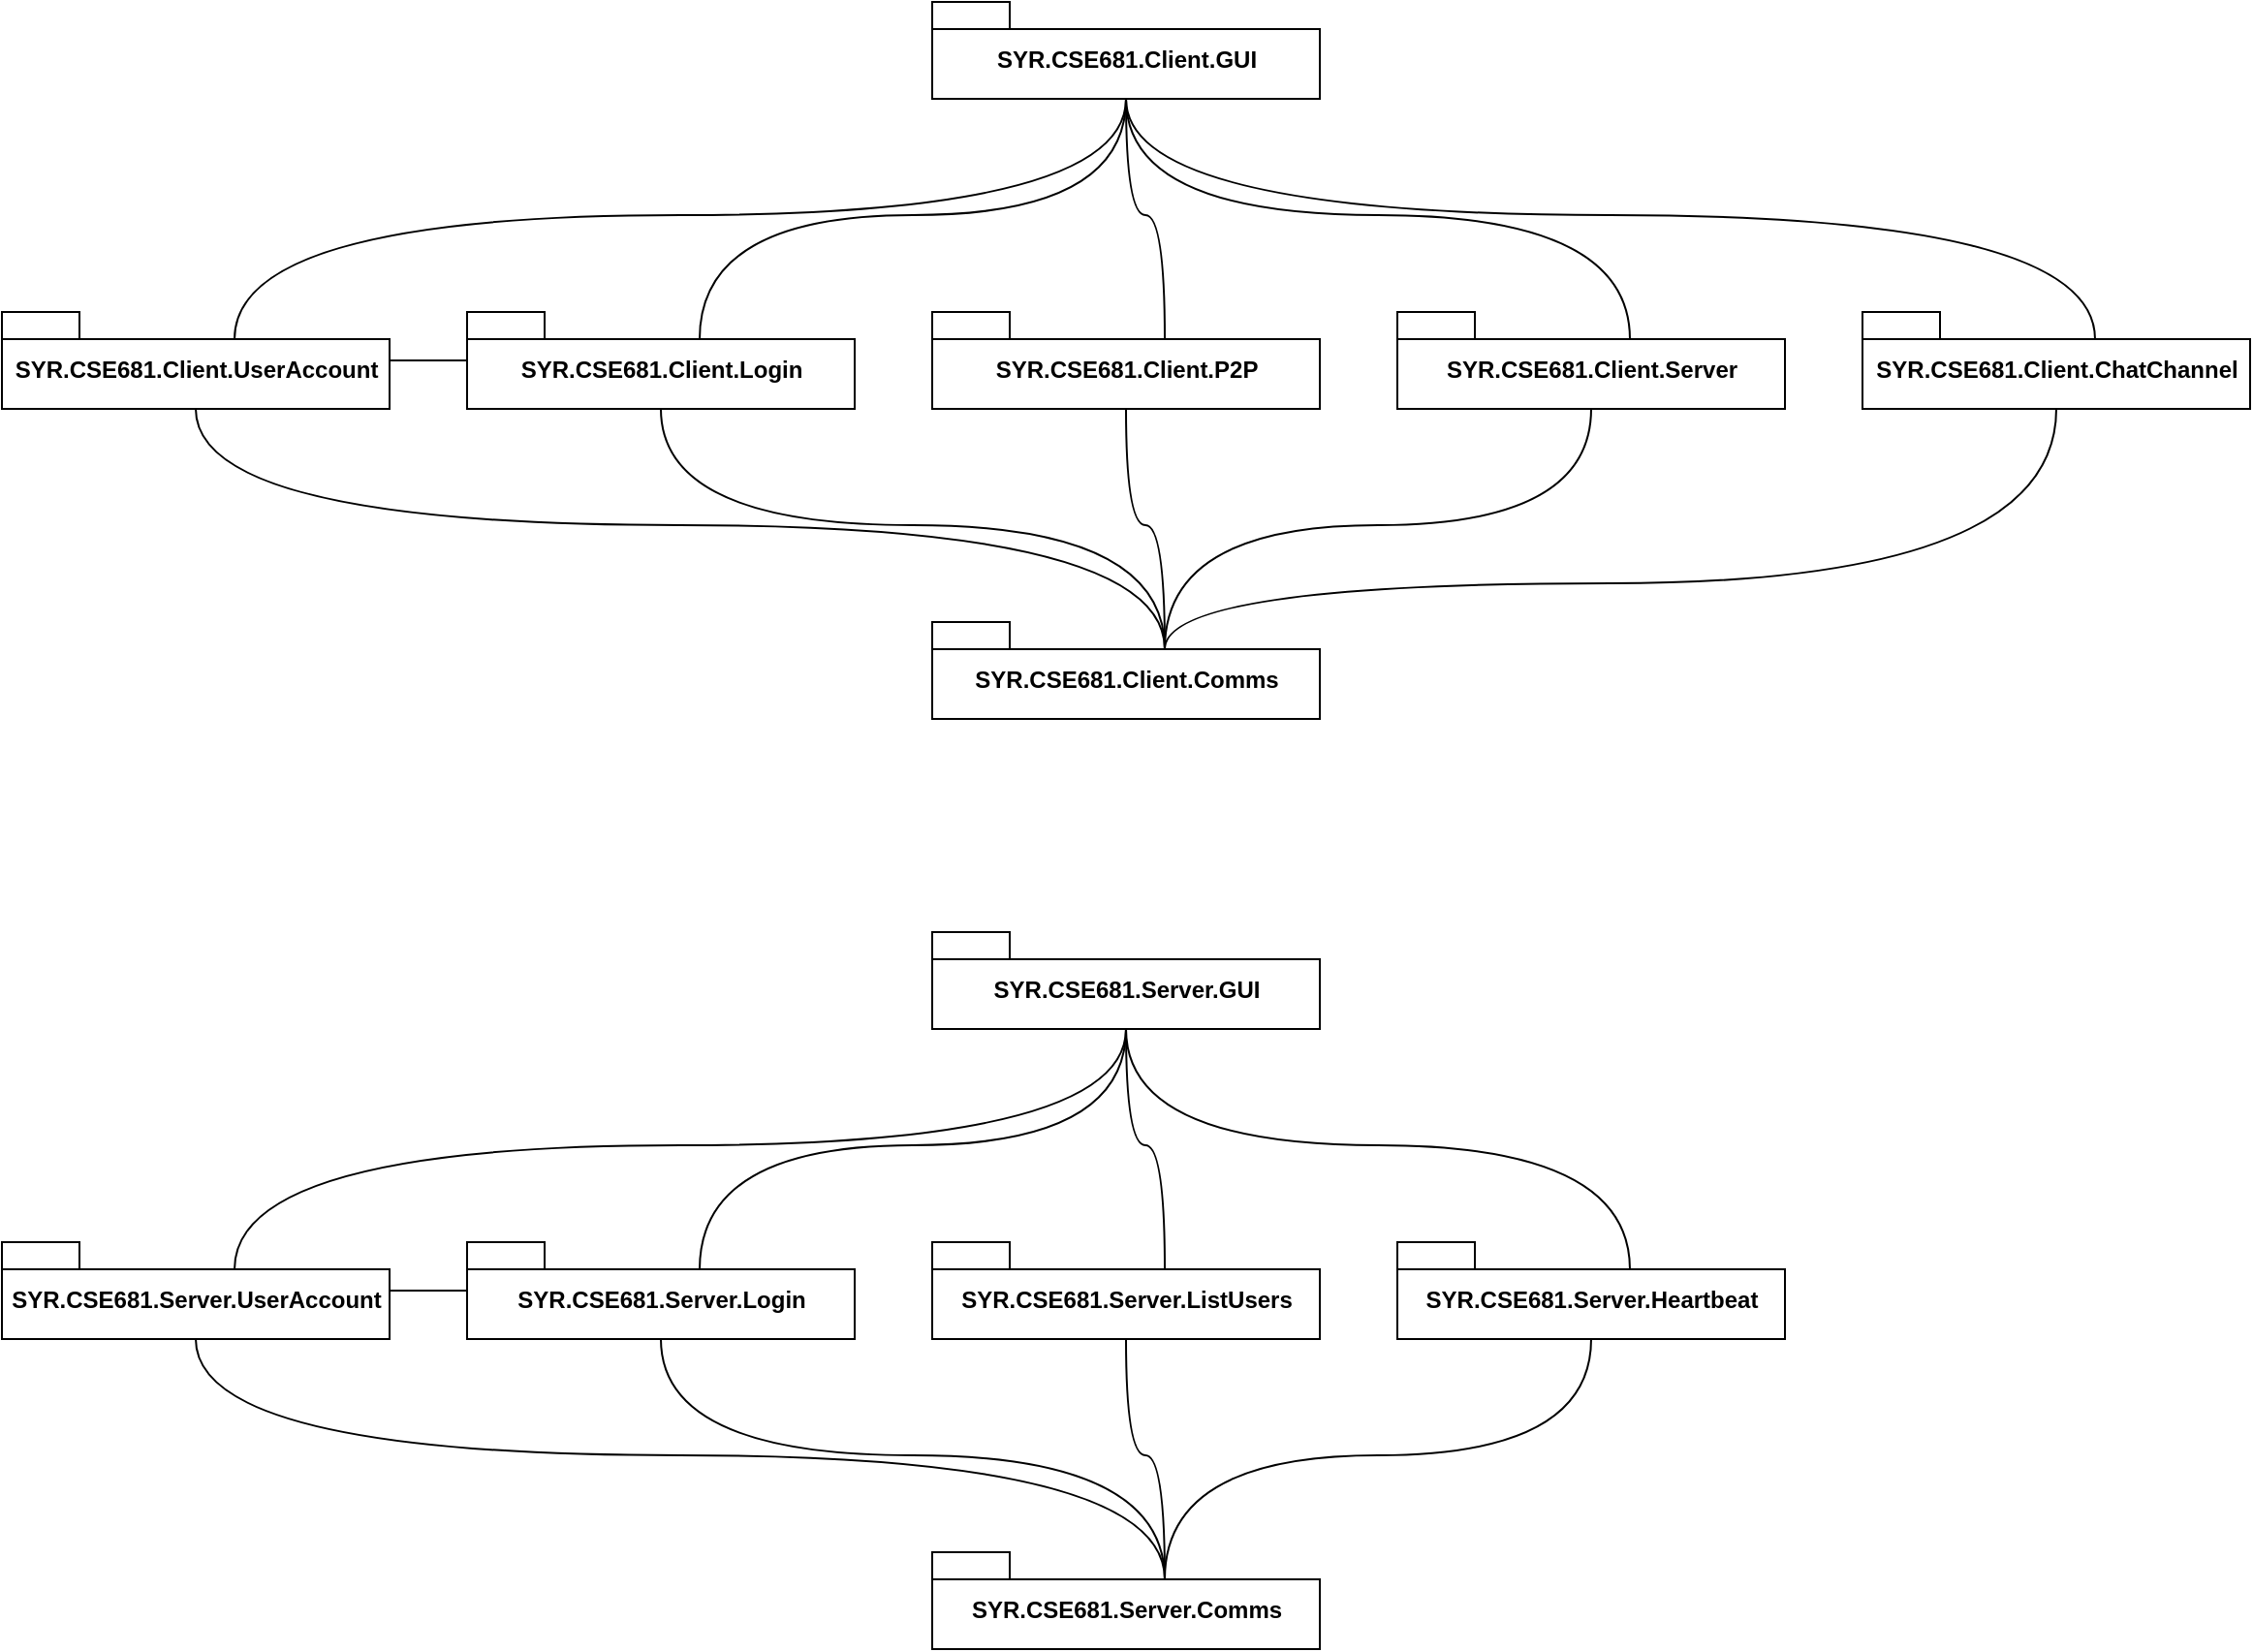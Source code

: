 <mxfile version="16.6.4" type="github">
  <diagram id="3ISkXYWQOBibuc6nwS4l" name="Page-1">
    <mxGraphModel dx="1185" dy="655" grid="1" gridSize="10" guides="1" tooltips="1" connect="1" arrows="1" fold="1" page="1" pageScale="1" pageWidth="850" pageHeight="1100" math="0" shadow="0">
      <root>
        <mxCell id="0" />
        <mxCell id="1" parent="0" />
        <mxCell id="vZRIL2ey5NKBTlXbd4B_-1" value="SYR.CSE681.Client.GUI" style="shape=folder;fontStyle=1;spacingTop=10;tabWidth=40;tabHeight=14;tabPosition=left;html=1;" vertex="1" parent="1">
          <mxGeometry x="520" y="70" width="200" height="50" as="geometry" />
        </mxCell>
        <mxCell id="vZRIL2ey5NKBTlXbd4B_-2" value="SYR.CSE681.Client.UserAccount" style="shape=folder;fontStyle=1;spacingTop=10;tabWidth=40;tabHeight=14;tabPosition=left;html=1;" vertex="1" parent="1">
          <mxGeometry x="40" y="230" width="200" height="50" as="geometry" />
        </mxCell>
        <mxCell id="vZRIL2ey5NKBTlXbd4B_-3" value="SYR.CSE681.Client.Login" style="shape=folder;fontStyle=1;spacingTop=10;tabWidth=40;tabHeight=14;tabPosition=left;html=1;" vertex="1" parent="1">
          <mxGeometry x="280" y="230" width="200" height="50" as="geometry" />
        </mxCell>
        <mxCell id="vZRIL2ey5NKBTlXbd4B_-4" value="SYR.CSE681.Client.Server" style="shape=folder;fontStyle=1;spacingTop=10;tabWidth=40;tabHeight=14;tabPosition=left;html=1;" vertex="1" parent="1">
          <mxGeometry x="760" y="230" width="200" height="50" as="geometry" />
        </mxCell>
        <mxCell id="vZRIL2ey5NKBTlXbd4B_-5" value="SYR.CSE681.Client.ChatChannel" style="shape=folder;fontStyle=1;spacingTop=10;tabWidth=40;tabHeight=14;tabPosition=left;html=1;" vertex="1" parent="1">
          <mxGeometry x="1000" y="230" width="200" height="50" as="geometry" />
        </mxCell>
        <mxCell id="vZRIL2ey5NKBTlXbd4B_-6" value="" style="endArrow=none;html=1;rounded=0;edgeStyle=orthogonalEdgeStyle;strokeWidth=1;curved=1;exitX=0;exitY=0;exitDx=120;exitDy=14;exitPerimeter=0;entryX=0.5;entryY=1;entryDx=0;entryDy=0;entryPerimeter=0;" edge="1" parent="1" source="vZRIL2ey5NKBTlXbd4B_-2" target="vZRIL2ey5NKBTlXbd4B_-1">
          <mxGeometry width="50" height="50" relative="1" as="geometry">
            <mxPoint x="400" y="230" as="sourcePoint" />
            <mxPoint x="530" y="140" as="targetPoint" />
            <Array as="points">
              <mxPoint x="160" y="180" />
              <mxPoint x="620" y="180" />
            </Array>
          </mxGeometry>
        </mxCell>
        <mxCell id="vZRIL2ey5NKBTlXbd4B_-7" value="" style="endArrow=none;html=1;rounded=0;edgeStyle=orthogonalEdgeStyle;strokeWidth=1;curved=1;exitX=0;exitY=0;exitDx=120;exitDy=14;exitPerimeter=0;entryX=0.5;entryY=1;entryDx=0;entryDy=0;entryPerimeter=0;" edge="1" parent="1" source="vZRIL2ey5NKBTlXbd4B_-3" target="vZRIL2ey5NKBTlXbd4B_-1">
          <mxGeometry width="50" height="50" relative="1" as="geometry">
            <mxPoint x="150" y="240" as="sourcePoint" />
            <mxPoint x="570" y="130" as="targetPoint" />
            <Array as="points">
              <mxPoint x="400" y="180" />
              <mxPoint x="620" y="180" />
            </Array>
          </mxGeometry>
        </mxCell>
        <mxCell id="vZRIL2ey5NKBTlXbd4B_-8" value="" style="endArrow=none;html=1;rounded=0;edgeStyle=orthogonalEdgeStyle;strokeWidth=1;curved=1;exitX=0;exitY=0;exitDx=120;exitDy=14;exitPerimeter=0;entryX=0.5;entryY=1;entryDx=0;entryDy=0;entryPerimeter=0;" edge="1" parent="1" source="vZRIL2ey5NKBTlXbd4B_-5" target="vZRIL2ey5NKBTlXbd4B_-1">
          <mxGeometry width="50" height="50" relative="1" as="geometry">
            <mxPoint x="440" y="240" as="sourcePoint" />
            <mxPoint x="580" y="130" as="targetPoint" />
            <Array as="points">
              <mxPoint x="1120" y="180" />
              <mxPoint x="620" y="180" />
            </Array>
          </mxGeometry>
        </mxCell>
        <mxCell id="vZRIL2ey5NKBTlXbd4B_-9" value="" style="endArrow=none;html=1;rounded=0;edgeStyle=orthogonalEdgeStyle;strokeWidth=1;curved=1;exitX=0;exitY=0;exitDx=120;exitDy=14;exitPerimeter=0;entryX=0.5;entryY=1;entryDx=0;entryDy=0;entryPerimeter=0;" edge="1" parent="1" source="vZRIL2ey5NKBTlXbd4B_-4" target="vZRIL2ey5NKBTlXbd4B_-1">
          <mxGeometry width="50" height="50" relative="1" as="geometry">
            <mxPoint x="730" y="240" as="sourcePoint" />
            <mxPoint x="570" y="130" as="targetPoint" />
            <Array as="points">
              <mxPoint x="880" y="180" />
              <mxPoint x="620" y="180" />
            </Array>
          </mxGeometry>
        </mxCell>
        <mxCell id="vZRIL2ey5NKBTlXbd4B_-10" value="" style="endArrow=none;html=1;rounded=0;edgeStyle=orthogonalEdgeStyle;strokeWidth=1;curved=1;" edge="1" parent="1" source="vZRIL2ey5NKBTlXbd4B_-3" target="vZRIL2ey5NKBTlXbd4B_-2">
          <mxGeometry width="50" height="50" relative="1" as="geometry">
            <mxPoint x="740" y="250" as="sourcePoint" />
            <mxPoint x="580" y="140" as="targetPoint" />
            <Array as="points">
              <mxPoint x="280" y="260" />
              <mxPoint x="280" y="260" />
            </Array>
          </mxGeometry>
        </mxCell>
        <mxCell id="vZRIL2ey5NKBTlXbd4B_-11" value="SYR.CSE681.Client.P2P" style="shape=folder;fontStyle=1;spacingTop=10;tabWidth=40;tabHeight=14;tabPosition=left;html=1;" vertex="1" parent="1">
          <mxGeometry x="520" y="230" width="200" height="50" as="geometry" />
        </mxCell>
        <mxCell id="vZRIL2ey5NKBTlXbd4B_-12" value="SYR.CSE681.Client.Comms" style="shape=folder;fontStyle=1;spacingTop=10;tabWidth=40;tabHeight=14;tabPosition=left;html=1;" vertex="1" parent="1">
          <mxGeometry x="520" y="390" width="200" height="50" as="geometry" />
        </mxCell>
        <mxCell id="vZRIL2ey5NKBTlXbd4B_-13" value="" style="endArrow=none;html=1;rounded=0;edgeStyle=orthogonalEdgeStyle;strokeWidth=1;curved=1;exitX=0;exitY=0;exitDx=120;exitDy=14;exitPerimeter=0;entryX=0.5;entryY=1;entryDx=0;entryDy=0;entryPerimeter=0;" edge="1" parent="1" source="vZRIL2ey5NKBTlXbd4B_-11" target="vZRIL2ey5NKBTlXbd4B_-1">
          <mxGeometry width="50" height="50" relative="1" as="geometry">
            <mxPoint x="410" y="254" as="sourcePoint" />
            <mxPoint x="570.029" y="130" as="targetPoint" />
            <Array as="points">
              <mxPoint x="640" y="180" />
              <mxPoint x="620" y="180" />
            </Array>
          </mxGeometry>
        </mxCell>
        <mxCell id="vZRIL2ey5NKBTlXbd4B_-14" value="" style="endArrow=none;html=1;rounded=0;edgeStyle=orthogonalEdgeStyle;strokeWidth=1;curved=1;exitX=0;exitY=0;exitDx=120;exitDy=14;exitPerimeter=0;entryX=0.5;entryY=1;entryDx=0;entryDy=0;entryPerimeter=0;" edge="1" parent="1" source="vZRIL2ey5NKBTlXbd4B_-12" target="vZRIL2ey5NKBTlXbd4B_-2">
          <mxGeometry width="50" height="50" relative="1" as="geometry">
            <mxPoint x="420" y="264" as="sourcePoint" />
            <mxPoint x="580.029" y="140" as="targetPoint" />
            <Array as="points">
              <mxPoint x="640" y="340" />
              <mxPoint x="140" y="340" />
            </Array>
          </mxGeometry>
        </mxCell>
        <mxCell id="vZRIL2ey5NKBTlXbd4B_-15" value="" style="endArrow=none;html=1;rounded=0;edgeStyle=orthogonalEdgeStyle;strokeWidth=1;curved=1;exitX=0;exitY=0;exitDx=120;exitDy=14;exitPerimeter=0;entryX=0.5;entryY=1;entryDx=0;entryDy=0;entryPerimeter=0;" edge="1" parent="1" source="vZRIL2ey5NKBTlXbd4B_-12" target="vZRIL2ey5NKBTlXbd4B_-3">
          <mxGeometry width="50" height="50" relative="1" as="geometry">
            <mxPoint x="610" y="414" as="sourcePoint" />
            <mxPoint x="200" y="290" as="targetPoint" />
            <Array as="points">
              <mxPoint x="640" y="340" />
              <mxPoint x="380" y="340" />
            </Array>
          </mxGeometry>
        </mxCell>
        <mxCell id="vZRIL2ey5NKBTlXbd4B_-16" value="" style="endArrow=none;html=1;rounded=0;edgeStyle=orthogonalEdgeStyle;strokeWidth=1;curved=1;exitX=0;exitY=0;exitDx=120;exitDy=14;exitPerimeter=0;entryX=0.5;entryY=1;entryDx=0;entryDy=0;entryPerimeter=0;" edge="1" parent="1" source="vZRIL2ey5NKBTlXbd4B_-12" target="vZRIL2ey5NKBTlXbd4B_-11">
          <mxGeometry width="50" height="50" relative="1" as="geometry">
            <mxPoint x="610" y="414" as="sourcePoint" />
            <mxPoint x="440" y="290" as="targetPoint" />
            <Array as="points">
              <mxPoint x="640" y="340" />
              <mxPoint x="620" y="340" />
            </Array>
          </mxGeometry>
        </mxCell>
        <mxCell id="vZRIL2ey5NKBTlXbd4B_-17" value="" style="endArrow=none;html=1;rounded=0;edgeStyle=orthogonalEdgeStyle;strokeWidth=1;curved=1;exitX=0;exitY=0;exitDx=120;exitDy=14;exitPerimeter=0;entryX=0.5;entryY=1;entryDx=0;entryDy=0;entryPerimeter=0;" edge="1" parent="1" source="vZRIL2ey5NKBTlXbd4B_-12" target="vZRIL2ey5NKBTlXbd4B_-4">
          <mxGeometry width="50" height="50" relative="1" as="geometry">
            <mxPoint x="620" y="424" as="sourcePoint" />
            <mxPoint x="450" y="300" as="targetPoint" />
            <Array as="points">
              <mxPoint x="640" y="340" />
              <mxPoint x="860" y="340" />
            </Array>
          </mxGeometry>
        </mxCell>
        <mxCell id="vZRIL2ey5NKBTlXbd4B_-18" value="" style="endArrow=none;html=1;rounded=0;edgeStyle=orthogonalEdgeStyle;strokeWidth=1;curved=1;exitX=0;exitY=0;exitDx=120;exitDy=14;exitPerimeter=0;entryX=0.5;entryY=1;entryDx=0;entryDy=0;entryPerimeter=0;" edge="1" parent="1" source="vZRIL2ey5NKBTlXbd4B_-12" target="vZRIL2ey5NKBTlXbd4B_-5">
          <mxGeometry width="50" height="50" relative="1" as="geometry">
            <mxPoint x="630" y="434" as="sourcePoint" />
            <mxPoint x="460" y="310" as="targetPoint" />
            <Array as="points">
              <mxPoint x="640" y="370" />
              <mxPoint x="1100" y="370" />
            </Array>
          </mxGeometry>
        </mxCell>
        <mxCell id="vZRIL2ey5NKBTlXbd4B_-19" value="SYR.CSE681.Server.GUI" style="shape=folder;fontStyle=1;spacingTop=10;tabWidth=40;tabHeight=14;tabPosition=left;html=1;" vertex="1" parent="1">
          <mxGeometry x="520" y="550" width="200" height="50" as="geometry" />
        </mxCell>
        <mxCell id="vZRIL2ey5NKBTlXbd4B_-20" value="SYR.CSE681.Server.UserAccount" style="shape=folder;fontStyle=1;spacingTop=10;tabWidth=40;tabHeight=14;tabPosition=left;html=1;" vertex="1" parent="1">
          <mxGeometry x="40" y="710" width="200" height="50" as="geometry" />
        </mxCell>
        <mxCell id="vZRIL2ey5NKBTlXbd4B_-21" value="SYR.CSE681.Server.Login" style="shape=folder;fontStyle=1;spacingTop=10;tabWidth=40;tabHeight=14;tabPosition=left;html=1;" vertex="1" parent="1">
          <mxGeometry x="280" y="710" width="200" height="50" as="geometry" />
        </mxCell>
        <mxCell id="vZRIL2ey5NKBTlXbd4B_-22" value="SYR.CSE681.Server.Heartbeat" style="shape=folder;fontStyle=1;spacingTop=10;tabWidth=40;tabHeight=14;tabPosition=left;html=1;" vertex="1" parent="1">
          <mxGeometry x="760" y="710" width="200" height="50" as="geometry" />
        </mxCell>
        <mxCell id="vZRIL2ey5NKBTlXbd4B_-24" value="" style="endArrow=none;html=1;rounded=0;edgeStyle=orthogonalEdgeStyle;strokeWidth=1;curved=1;exitX=0;exitY=0;exitDx=120;exitDy=14;exitPerimeter=0;entryX=0.5;entryY=1;entryDx=0;entryDy=0;entryPerimeter=0;" edge="1" parent="1" source="vZRIL2ey5NKBTlXbd4B_-20" target="vZRIL2ey5NKBTlXbd4B_-19">
          <mxGeometry width="50" height="50" relative="1" as="geometry">
            <mxPoint x="400" y="710" as="sourcePoint" />
            <mxPoint x="530" y="620" as="targetPoint" />
            <Array as="points">
              <mxPoint x="160" y="660" />
              <mxPoint x="620" y="660" />
            </Array>
          </mxGeometry>
        </mxCell>
        <mxCell id="vZRIL2ey5NKBTlXbd4B_-25" value="" style="endArrow=none;html=1;rounded=0;edgeStyle=orthogonalEdgeStyle;strokeWidth=1;curved=1;exitX=0;exitY=0;exitDx=120;exitDy=14;exitPerimeter=0;entryX=0.5;entryY=1;entryDx=0;entryDy=0;entryPerimeter=0;" edge="1" parent="1" source="vZRIL2ey5NKBTlXbd4B_-21" target="vZRIL2ey5NKBTlXbd4B_-19">
          <mxGeometry width="50" height="50" relative="1" as="geometry">
            <mxPoint x="150" y="720" as="sourcePoint" />
            <mxPoint x="570" y="610" as="targetPoint" />
            <Array as="points">
              <mxPoint x="400" y="660" />
              <mxPoint x="620" y="660" />
            </Array>
          </mxGeometry>
        </mxCell>
        <mxCell id="vZRIL2ey5NKBTlXbd4B_-27" value="" style="endArrow=none;html=1;rounded=0;edgeStyle=orthogonalEdgeStyle;strokeWidth=1;curved=1;exitX=0;exitY=0;exitDx=120;exitDy=14;exitPerimeter=0;entryX=0.5;entryY=1;entryDx=0;entryDy=0;entryPerimeter=0;" edge="1" parent="1" source="vZRIL2ey5NKBTlXbd4B_-22" target="vZRIL2ey5NKBTlXbd4B_-19">
          <mxGeometry width="50" height="50" relative="1" as="geometry">
            <mxPoint x="730" y="720" as="sourcePoint" />
            <mxPoint x="570" y="610" as="targetPoint" />
            <Array as="points">
              <mxPoint x="880" y="660" />
              <mxPoint x="620" y="660" />
            </Array>
          </mxGeometry>
        </mxCell>
        <mxCell id="vZRIL2ey5NKBTlXbd4B_-28" value="" style="endArrow=none;html=1;rounded=0;edgeStyle=orthogonalEdgeStyle;strokeWidth=1;curved=1;" edge="1" parent="1" source="vZRIL2ey5NKBTlXbd4B_-21" target="vZRIL2ey5NKBTlXbd4B_-20">
          <mxGeometry width="50" height="50" relative="1" as="geometry">
            <mxPoint x="740" y="730" as="sourcePoint" />
            <mxPoint x="580" y="620" as="targetPoint" />
            <Array as="points">
              <mxPoint x="280" y="740" />
              <mxPoint x="280" y="740" />
            </Array>
          </mxGeometry>
        </mxCell>
        <mxCell id="vZRIL2ey5NKBTlXbd4B_-29" value="SYR.CSE681.Server.ListUsers" style="shape=folder;fontStyle=1;spacingTop=10;tabWidth=40;tabHeight=14;tabPosition=left;html=1;" vertex="1" parent="1">
          <mxGeometry x="520" y="710" width="200" height="50" as="geometry" />
        </mxCell>
        <mxCell id="vZRIL2ey5NKBTlXbd4B_-30" value="SYR.CSE681.Server.Comms" style="shape=folder;fontStyle=1;spacingTop=10;tabWidth=40;tabHeight=14;tabPosition=left;html=1;" vertex="1" parent="1">
          <mxGeometry x="520" y="870" width="200" height="50" as="geometry" />
        </mxCell>
        <mxCell id="vZRIL2ey5NKBTlXbd4B_-31" value="" style="endArrow=none;html=1;rounded=0;edgeStyle=orthogonalEdgeStyle;strokeWidth=1;curved=1;exitX=0;exitY=0;exitDx=120;exitDy=14;exitPerimeter=0;entryX=0.5;entryY=1;entryDx=0;entryDy=0;entryPerimeter=0;" edge="1" parent="1" source="vZRIL2ey5NKBTlXbd4B_-29" target="vZRIL2ey5NKBTlXbd4B_-19">
          <mxGeometry width="50" height="50" relative="1" as="geometry">
            <mxPoint x="410" y="734" as="sourcePoint" />
            <mxPoint x="570.029" y="610" as="targetPoint" />
            <Array as="points">
              <mxPoint x="640" y="660" />
              <mxPoint x="620" y="660" />
            </Array>
          </mxGeometry>
        </mxCell>
        <mxCell id="vZRIL2ey5NKBTlXbd4B_-32" value="" style="endArrow=none;html=1;rounded=0;edgeStyle=orthogonalEdgeStyle;strokeWidth=1;curved=1;exitX=0;exitY=0;exitDx=120;exitDy=14;exitPerimeter=0;entryX=0.5;entryY=1;entryDx=0;entryDy=0;entryPerimeter=0;" edge="1" parent="1" source="vZRIL2ey5NKBTlXbd4B_-30" target="vZRIL2ey5NKBTlXbd4B_-20">
          <mxGeometry width="50" height="50" relative="1" as="geometry">
            <mxPoint x="420" y="744" as="sourcePoint" />
            <mxPoint x="580.029" y="620" as="targetPoint" />
            <Array as="points">
              <mxPoint x="640" y="820" />
              <mxPoint x="140" y="820" />
            </Array>
          </mxGeometry>
        </mxCell>
        <mxCell id="vZRIL2ey5NKBTlXbd4B_-33" value="" style="endArrow=none;html=1;rounded=0;edgeStyle=orthogonalEdgeStyle;strokeWidth=1;curved=1;exitX=0;exitY=0;exitDx=120;exitDy=14;exitPerimeter=0;entryX=0.5;entryY=1;entryDx=0;entryDy=0;entryPerimeter=0;" edge="1" parent="1" source="vZRIL2ey5NKBTlXbd4B_-30" target="vZRIL2ey5NKBTlXbd4B_-21">
          <mxGeometry width="50" height="50" relative="1" as="geometry">
            <mxPoint x="610" y="894" as="sourcePoint" />
            <mxPoint x="200" y="770" as="targetPoint" />
            <Array as="points">
              <mxPoint x="640" y="820" />
              <mxPoint x="380" y="820" />
            </Array>
          </mxGeometry>
        </mxCell>
        <mxCell id="vZRIL2ey5NKBTlXbd4B_-34" value="" style="endArrow=none;html=1;rounded=0;edgeStyle=orthogonalEdgeStyle;strokeWidth=1;curved=1;exitX=0;exitY=0;exitDx=120;exitDy=14;exitPerimeter=0;entryX=0.5;entryY=1;entryDx=0;entryDy=0;entryPerimeter=0;" edge="1" parent="1" source="vZRIL2ey5NKBTlXbd4B_-30" target="vZRIL2ey5NKBTlXbd4B_-29">
          <mxGeometry width="50" height="50" relative="1" as="geometry">
            <mxPoint x="610" y="894" as="sourcePoint" />
            <mxPoint x="440" y="770" as="targetPoint" />
            <Array as="points">
              <mxPoint x="640" y="820" />
              <mxPoint x="620" y="820" />
            </Array>
          </mxGeometry>
        </mxCell>
        <mxCell id="vZRIL2ey5NKBTlXbd4B_-35" value="" style="endArrow=none;html=1;rounded=0;edgeStyle=orthogonalEdgeStyle;strokeWidth=1;curved=1;exitX=0;exitY=0;exitDx=120;exitDy=14;exitPerimeter=0;entryX=0.5;entryY=1;entryDx=0;entryDy=0;entryPerimeter=0;" edge="1" parent="1" source="vZRIL2ey5NKBTlXbd4B_-30" target="vZRIL2ey5NKBTlXbd4B_-22">
          <mxGeometry width="50" height="50" relative="1" as="geometry">
            <mxPoint x="620" y="904" as="sourcePoint" />
            <mxPoint x="450" y="780" as="targetPoint" />
            <Array as="points">
              <mxPoint x="640" y="820" />
              <mxPoint x="860" y="820" />
            </Array>
          </mxGeometry>
        </mxCell>
      </root>
    </mxGraphModel>
  </diagram>
</mxfile>
